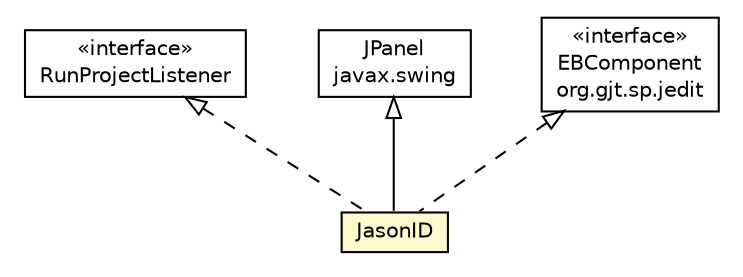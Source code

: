 #!/usr/local/bin/dot
#
# Class diagram 
# Generated by UMLGraph version R5_6_6-1-g9240c4 (http://www.umlgraph.org/)
#

digraph G {
	edge [fontname="Helvetica",fontsize=10,labelfontname="Helvetica",labelfontsize=10];
	node [fontname="Helvetica",fontsize=10,shape=plaintext];
	nodesep=0.25;
	ranksep=0.5;
	// jason.jeditplugin.RunProjectListener
	c25852 [label=<<table title="jason.jeditplugin.RunProjectListener" border="0" cellborder="1" cellspacing="0" cellpadding="2" port="p" href="./RunProjectListener.html">
		<tr><td><table border="0" cellspacing="0" cellpadding="1">
<tr><td align="center" balign="center"> &#171;interface&#187; </td></tr>
<tr><td align="center" balign="center"> RunProjectListener </td></tr>
		</table></td></tr>
		</table>>, URL="./RunProjectListener.html", fontname="Helvetica", fontcolor="black", fontsize=10.0];
	// jason.jeditplugin.JasonID
	c25862 [label=<<table title="jason.jeditplugin.JasonID" border="0" cellborder="1" cellspacing="0" cellpadding="2" port="p" bgcolor="lemonChiffon" href="./JasonID.html">
		<tr><td><table border="0" cellspacing="0" cellpadding="1">
<tr><td align="center" balign="center"> JasonID </td></tr>
		</table></td></tr>
		</table>>, URL="./JasonID.html", fontname="Helvetica", fontcolor="black", fontsize=10.0];
	//jason.jeditplugin.JasonID extends javax.swing.JPanel
	c25961:p -> c25862:p [dir=back,arrowtail=empty];
	//jason.jeditplugin.JasonID implements org.gjt.sp.jedit.EBComponent
	c25962:p -> c25862:p [dir=back,arrowtail=empty,style=dashed];
	//jason.jeditplugin.JasonID implements jason.jeditplugin.RunProjectListener
	c25852:p -> c25862:p [dir=back,arrowtail=empty,style=dashed];
	// javax.swing.JPanel
	c25961 [label=<<table title="javax.swing.JPanel" border="0" cellborder="1" cellspacing="0" cellpadding="2" port="p" href="http://java.sun.com/j2se/1.4.2/docs/api/javax/swing/JPanel.html">
		<tr><td><table border="0" cellspacing="0" cellpadding="1">
<tr><td align="center" balign="center"> JPanel </td></tr>
<tr><td align="center" balign="center"> javax.swing </td></tr>
		</table></td></tr>
		</table>>, URL="http://java.sun.com/j2se/1.4.2/docs/api/javax/swing/JPanel.html", fontname="Helvetica", fontcolor="black", fontsize=10.0];
	// org.gjt.sp.jedit.EBComponent
	c25962 [label=<<table title="org.gjt.sp.jedit.EBComponent" border="0" cellborder="1" cellspacing="0" cellpadding="2" port="p" href="http://java.sun.com/j2se/1.4.2/docs/api/org/gjt/sp/jedit/EBComponent.html">
		<tr><td><table border="0" cellspacing="0" cellpadding="1">
<tr><td align="center" balign="center"> &#171;interface&#187; </td></tr>
<tr><td align="center" balign="center"> EBComponent </td></tr>
<tr><td align="center" balign="center"> org.gjt.sp.jedit </td></tr>
		</table></td></tr>
		</table>>, URL="http://java.sun.com/j2se/1.4.2/docs/api/org/gjt/sp/jedit/EBComponent.html", fontname="Helvetica", fontcolor="black", fontsize=10.0];
}

